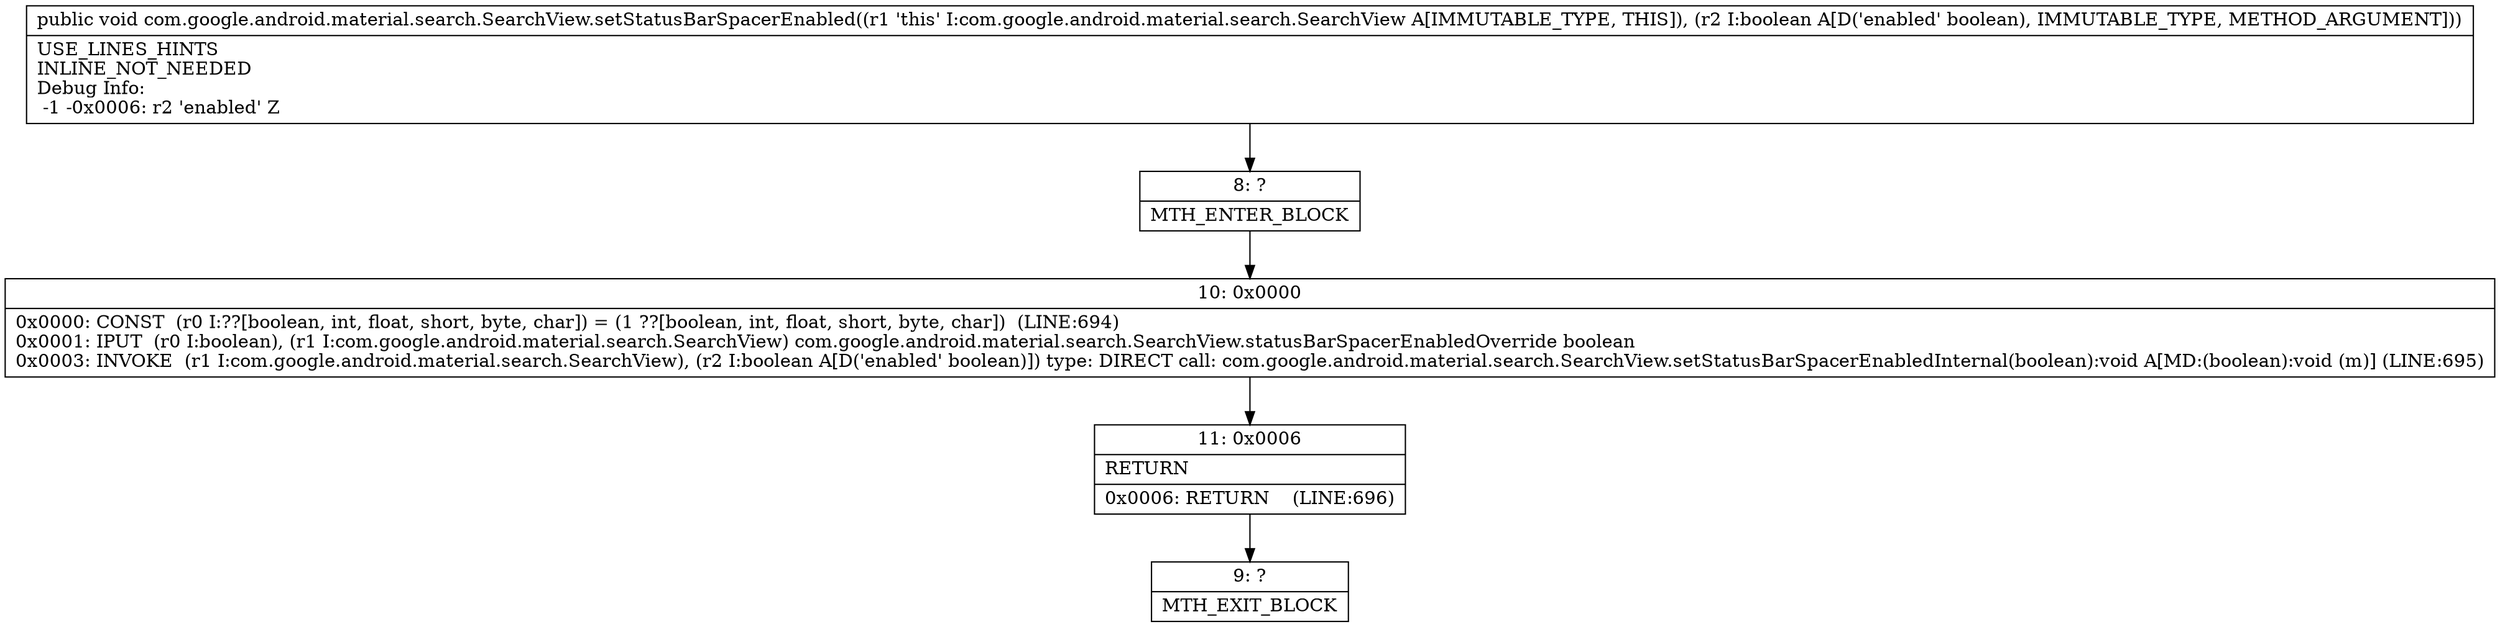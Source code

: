 digraph "CFG forcom.google.android.material.search.SearchView.setStatusBarSpacerEnabled(Z)V" {
Node_8 [shape=record,label="{8\:\ ?|MTH_ENTER_BLOCK\l}"];
Node_10 [shape=record,label="{10\:\ 0x0000|0x0000: CONST  (r0 I:??[boolean, int, float, short, byte, char]) = (1 ??[boolean, int, float, short, byte, char])  (LINE:694)\l0x0001: IPUT  (r0 I:boolean), (r1 I:com.google.android.material.search.SearchView) com.google.android.material.search.SearchView.statusBarSpacerEnabledOverride boolean \l0x0003: INVOKE  (r1 I:com.google.android.material.search.SearchView), (r2 I:boolean A[D('enabled' boolean)]) type: DIRECT call: com.google.android.material.search.SearchView.setStatusBarSpacerEnabledInternal(boolean):void A[MD:(boolean):void (m)] (LINE:695)\l}"];
Node_11 [shape=record,label="{11\:\ 0x0006|RETURN\l|0x0006: RETURN    (LINE:696)\l}"];
Node_9 [shape=record,label="{9\:\ ?|MTH_EXIT_BLOCK\l}"];
MethodNode[shape=record,label="{public void com.google.android.material.search.SearchView.setStatusBarSpacerEnabled((r1 'this' I:com.google.android.material.search.SearchView A[IMMUTABLE_TYPE, THIS]), (r2 I:boolean A[D('enabled' boolean), IMMUTABLE_TYPE, METHOD_ARGUMENT]))  | USE_LINES_HINTS\lINLINE_NOT_NEEDED\lDebug Info:\l  \-1 \-0x0006: r2 'enabled' Z\l}"];
MethodNode -> Node_8;Node_8 -> Node_10;
Node_10 -> Node_11;
Node_11 -> Node_9;
}

